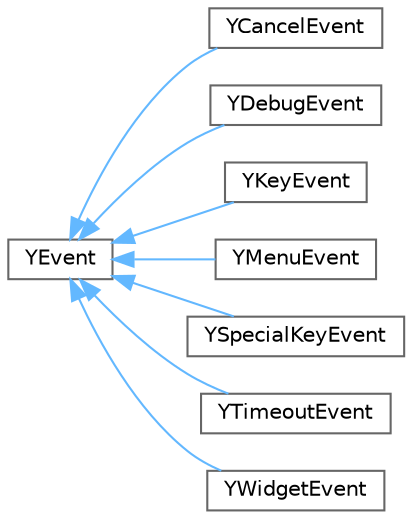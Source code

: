digraph "Graphical Class Hierarchy"
{
 // LATEX_PDF_SIZE
  bgcolor="transparent";
  edge [fontname=Helvetica,fontsize=10,labelfontname=Helvetica,labelfontsize=10];
  node [fontname=Helvetica,fontsize=10,shape=box,height=0.2,width=0.4];
  rankdir="LR";
  Node0 [id="Node000000",label="YEvent",height=0.2,width=0.4,color="grey40", fillcolor="white", style="filled",URL="$classYEvent.html",tooltip=" "];
  Node0 -> Node1 [id="edge85_Node000000_Node000001",dir="back",color="steelblue1",style="solid",tooltip=" "];
  Node1 [id="Node000001",label="YCancelEvent",height=0.2,width=0.4,color="grey40", fillcolor="white", style="filled",URL="$classYCancelEvent.html",tooltip=" "];
  Node0 -> Node2 [id="edge86_Node000000_Node000002",dir="back",color="steelblue1",style="solid",tooltip=" "];
  Node2 [id="Node000002",label="YDebugEvent",height=0.2,width=0.4,color="grey40", fillcolor="white", style="filled",URL="$classYDebugEvent.html",tooltip=" "];
  Node0 -> Node3 [id="edge87_Node000000_Node000003",dir="back",color="steelblue1",style="solid",tooltip=" "];
  Node3 [id="Node000003",label="YKeyEvent",height=0.2,width=0.4,color="grey40", fillcolor="white", style="filled",URL="$classYKeyEvent.html",tooltip=" "];
  Node0 -> Node4 [id="edge88_Node000000_Node000004",dir="back",color="steelblue1",style="solid",tooltip=" "];
  Node4 [id="Node000004",label="YMenuEvent",height=0.2,width=0.4,color="grey40", fillcolor="white", style="filled",URL="$classYMenuEvent.html",tooltip=" "];
  Node0 -> Node5 [id="edge89_Node000000_Node000005",dir="back",color="steelblue1",style="solid",tooltip=" "];
  Node5 [id="Node000005",label="YSpecialKeyEvent",height=0.2,width=0.4,color="grey40", fillcolor="white", style="filled",URL="$classYSpecialKeyEvent.html",tooltip=" "];
  Node0 -> Node6 [id="edge90_Node000000_Node000006",dir="back",color="steelblue1",style="solid",tooltip=" "];
  Node6 [id="Node000006",label="YTimeoutEvent",height=0.2,width=0.4,color="grey40", fillcolor="white", style="filled",URL="$classYTimeoutEvent.html",tooltip=" "];
  Node0 -> Node7 [id="edge91_Node000000_Node000007",dir="back",color="steelblue1",style="solid",tooltip=" "];
  Node7 [id="Node000007",label="YWidgetEvent",height=0.2,width=0.4,color="grey40", fillcolor="white", style="filled",URL="$classYWidgetEvent.html",tooltip=" "];
}
